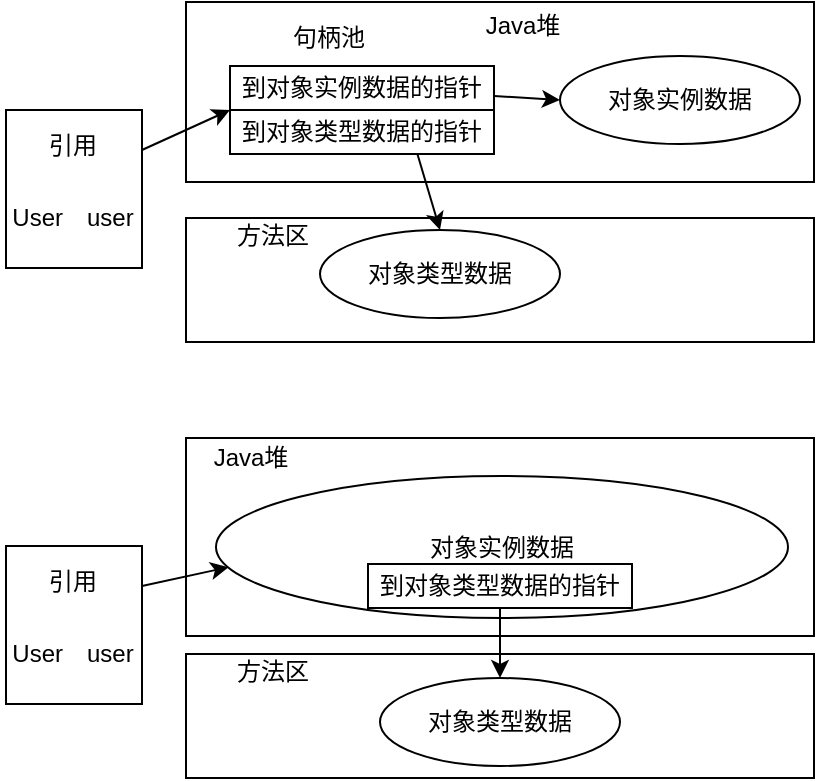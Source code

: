 <mxfile version="13.1.3">
    <diagram id="6hGFLwfOUW9BJ-s0fimq" name="Page-1">
        <mxGraphModel dx="562" dy="318" grid="0" gridSize="10" guides="1" tooltips="1" connect="1" arrows="1" fold="1" page="1" pageScale="1" pageWidth="827" pageHeight="1169" background="#ffffff" math="0" shadow="0">
            <root>
                <mxCell id="0"/>
                <mxCell id="1" parent="0"/>
                <mxCell id="2" value="" style="rounded=0;whiteSpace=wrap;html=1;fillColor=#FFFFFF;strokeColor=#000000;" vertex="1" parent="1">
                    <mxGeometry x="114" y="142" width="68" height="79" as="geometry"/>
                </mxCell>
                <mxCell id="3" value="&lt;font color=&quot;#000000&quot;&gt;User　user&lt;/font&gt;" style="text;html=1;align=center;verticalAlign=middle;resizable=0;points=[];autosize=1;" vertex="1" parent="1">
                    <mxGeometry x="111" y="187" width="71" height="18" as="geometry"/>
                </mxCell>
                <mxCell id="4" value="引用" style="text;html=1;align=center;verticalAlign=middle;resizable=0;points=[];autosize=1;fontColor=#000000;" vertex="1" parent="1">
                    <mxGeometry x="129.5" y="151" width="34" height="18" as="geometry"/>
                </mxCell>
                <mxCell id="5" value="" style="rounded=0;whiteSpace=wrap;html=1;fillColor=#FFFFFF;strokeColor=#000000;" vertex="1" parent="1">
                    <mxGeometry x="204" y="88" width="314" height="90" as="geometry"/>
                </mxCell>
                <mxCell id="7" value="" style="rounded=0;whiteSpace=wrap;html=1;fillColor=#FFFFFF;strokeColor=#000000;" vertex="1" parent="1">
                    <mxGeometry x="204" y="196" width="314" height="62" as="geometry"/>
                </mxCell>
                <mxCell id="8" value="方法区" style="text;html=1;align=center;verticalAlign=middle;resizable=0;points=[];autosize=1;fontColor=#000000;" vertex="1" parent="1">
                    <mxGeometry x="224" y="196" width="46" height="18" as="geometry"/>
                </mxCell>
                <mxCell id="9" value="Java堆" style="text;html=1;align=center;verticalAlign=middle;resizable=0;points=[];autosize=1;fontColor=#000000;" vertex="1" parent="1">
                    <mxGeometry x="348.5" y="91" width="47" height="18" as="geometry"/>
                </mxCell>
                <mxCell id="10" value="对象实例数据" style="ellipse;whiteSpace=wrap;html=1;strokeColor=#000000;fillColor=#FFFFFF;fontColor=#000000;" vertex="1" parent="1">
                    <mxGeometry x="391" y="115" width="120" height="44" as="geometry"/>
                </mxCell>
                <mxCell id="11" value="对象类型数据" style="ellipse;whiteSpace=wrap;html=1;strokeColor=#000000;fillColor=#FFFFFF;fontColor=#000000;" vertex="1" parent="1">
                    <mxGeometry x="271" y="202" width="120" height="44" as="geometry"/>
                </mxCell>
                <mxCell id="12" value="到对象实例数据的指针" style="rounded=0;whiteSpace=wrap;html=1;strokeColor=#000000;fillColor=#FFFFFF;fontColor=#000000;" vertex="1" parent="1">
                    <mxGeometry x="226" y="120" width="132" height="22" as="geometry"/>
                </mxCell>
                <mxCell id="13" value="到对象类型数据的指针" style="rounded=0;whiteSpace=wrap;html=1;strokeColor=#000000;fillColor=#FFFFFF;fontColor=#000000;" vertex="1" parent="1">
                    <mxGeometry x="226" y="142" width="132" height="22" as="geometry"/>
                </mxCell>
                <mxCell id="14" value="句柄池" style="text;html=1;align=center;verticalAlign=middle;resizable=0;points=[];autosize=1;fontColor=#000000;" vertex="1" parent="1">
                    <mxGeometry x="252" y="97" width="46" height="18" as="geometry"/>
                </mxCell>
                <mxCell id="15" value="" style="endArrow=classic;html=1;fontColor=#000000;entryX=0;entryY=0.5;entryDx=0;entryDy=0;strokeColor=#000000;" edge="1" parent="1" source="12" target="10">
                    <mxGeometry width="50" height="50" relative="1" as="geometry">
                        <mxPoint x="358" y="181" as="sourcePoint"/>
                        <mxPoint x="428.711" y="131" as="targetPoint"/>
                    </mxGeometry>
                </mxCell>
                <mxCell id="16" value="" style="endArrow=classic;html=1;fontColor=#000000;entryX=0.5;entryY=0;entryDx=0;entryDy=0;strokeColor=#000000;exitX=0.709;exitY=0.981;exitDx=0;exitDy=0;exitPerimeter=0;" edge="1" parent="1" source="13" target="11">
                    <mxGeometry width="50" height="50" relative="1" as="geometry">
                        <mxPoint x="368" y="145.0" as="sourcePoint"/>
                        <mxPoint x="401.0" y="147" as="targetPoint"/>
                        <Array as="points"/>
                    </mxGeometry>
                </mxCell>
                <mxCell id="17" value="" style="endArrow=classic;html=1;fontColor=#000000;entryX=0;entryY=0;entryDx=0;entryDy=0;strokeColor=#000000;" edge="1" parent="1" target="13">
                    <mxGeometry width="50" height="50" relative="1" as="geometry">
                        <mxPoint x="182" y="162.0" as="sourcePoint"/>
                        <mxPoint x="215.0" y="164" as="targetPoint"/>
                    </mxGeometry>
                </mxCell>
                <mxCell id="18" value="" style="rounded=0;whiteSpace=wrap;html=1;fillColor=#FFFFFF;strokeColor=#000000;" vertex="1" parent="1">
                    <mxGeometry x="114" y="360" width="68" height="79" as="geometry"/>
                </mxCell>
                <mxCell id="19" value="&lt;font color=&quot;#000000&quot;&gt;User　user&lt;/font&gt;" style="text;html=1;align=center;verticalAlign=middle;resizable=0;points=[];autosize=1;" vertex="1" parent="1">
                    <mxGeometry x="111" y="405" width="71" height="18" as="geometry"/>
                </mxCell>
                <mxCell id="20" value="引用" style="text;html=1;align=center;verticalAlign=middle;resizable=0;points=[];autosize=1;fontColor=#000000;" vertex="1" parent="1">
                    <mxGeometry x="129.5" y="369" width="34" height="18" as="geometry"/>
                </mxCell>
                <mxCell id="21" value="" style="rounded=0;whiteSpace=wrap;html=1;fillColor=#FFFFFF;strokeColor=#000000;" vertex="1" parent="1">
                    <mxGeometry x="204" y="306" width="314" height="99" as="geometry"/>
                </mxCell>
                <mxCell id="22" value="" style="rounded=0;whiteSpace=wrap;html=1;fillColor=#FFFFFF;strokeColor=#000000;" vertex="1" parent="1">
                    <mxGeometry x="204" y="414" width="314" height="62" as="geometry"/>
                </mxCell>
                <mxCell id="23" value="方法区" style="text;html=1;align=center;verticalAlign=middle;resizable=0;points=[];autosize=1;fontColor=#000000;" vertex="1" parent="1">
                    <mxGeometry x="224" y="414" width="46" height="18" as="geometry"/>
                </mxCell>
                <mxCell id="24" value="Java堆" style="text;html=1;align=center;verticalAlign=middle;resizable=0;points=[];autosize=1;fontColor=#000000;" vertex="1" parent="1">
                    <mxGeometry x="212" y="307" width="47" height="18" as="geometry"/>
                </mxCell>
                <mxCell id="25" value="对象实例数据" style="ellipse;whiteSpace=wrap;html=1;strokeColor=#000000;fillColor=#FFFFFF;fontColor=#000000;" vertex="1" parent="1">
                    <mxGeometry x="219" y="325" width="286" height="71" as="geometry"/>
                </mxCell>
                <mxCell id="26" value="对象类型数据" style="ellipse;whiteSpace=wrap;html=1;strokeColor=#000000;fillColor=#FFFFFF;fontColor=#000000;" vertex="1" parent="1">
                    <mxGeometry x="301" y="426" width="120" height="44" as="geometry"/>
                </mxCell>
                <mxCell id="28" value="到对象类型数据的指针" style="rounded=0;whiteSpace=wrap;html=1;strokeColor=#000000;fillColor=#FFFFFF;fontColor=#000000;" vertex="1" parent="1">
                    <mxGeometry x="295" y="369" width="132" height="22" as="geometry"/>
                </mxCell>
                <mxCell id="31" value="" style="endArrow=classic;html=1;fontColor=#000000;entryX=0.5;entryY=0;entryDx=0;entryDy=0;strokeColor=#000000;exitX=0.5;exitY=1;exitDx=0;exitDy=0;" edge="1" parent="1" source="28" target="26">
                    <mxGeometry width="50" height="50" relative="1" as="geometry">
                        <mxPoint x="368" y="363.0" as="sourcePoint"/>
                        <mxPoint x="401.0" y="365" as="targetPoint"/>
                        <Array as="points"/>
                    </mxGeometry>
                </mxCell>
                <mxCell id="32" value="" style="endArrow=classic;html=1;fontColor=#000000;entryX=0.022;entryY=0.642;entryDx=0;entryDy=0;strokeColor=#000000;entryPerimeter=0;" edge="1" parent="1" target="25">
                    <mxGeometry width="50" height="50" relative="1" as="geometry">
                        <mxPoint x="182.0" y="380" as="sourcePoint"/>
                        <mxPoint x="215.0" y="382" as="targetPoint"/>
                    </mxGeometry>
                </mxCell>
            </root>
        </mxGraphModel>
    </diagram>
</mxfile>
